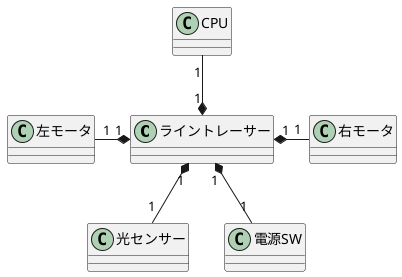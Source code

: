 @startuml 演習6-5-1_クラス図_ライントレーサー
    
    ' left to right direction

    class ライントレーサー{}
    class 光センサー{}
    class 右モータ{}
    class 左モータ{}
    class CPU     {}
    class 電源SW   {}

    ライントレーサー "1"*-down-"1" 光センサー
    左モータ "1"-right-*"1" ライントレーサー
    ライントレーサー "1"*-right-"1" 右モータ
    ライントレーサー "1"*-up-"1" CPU
    ライントレーサー "1"*--"1" 電源SW

@enduml